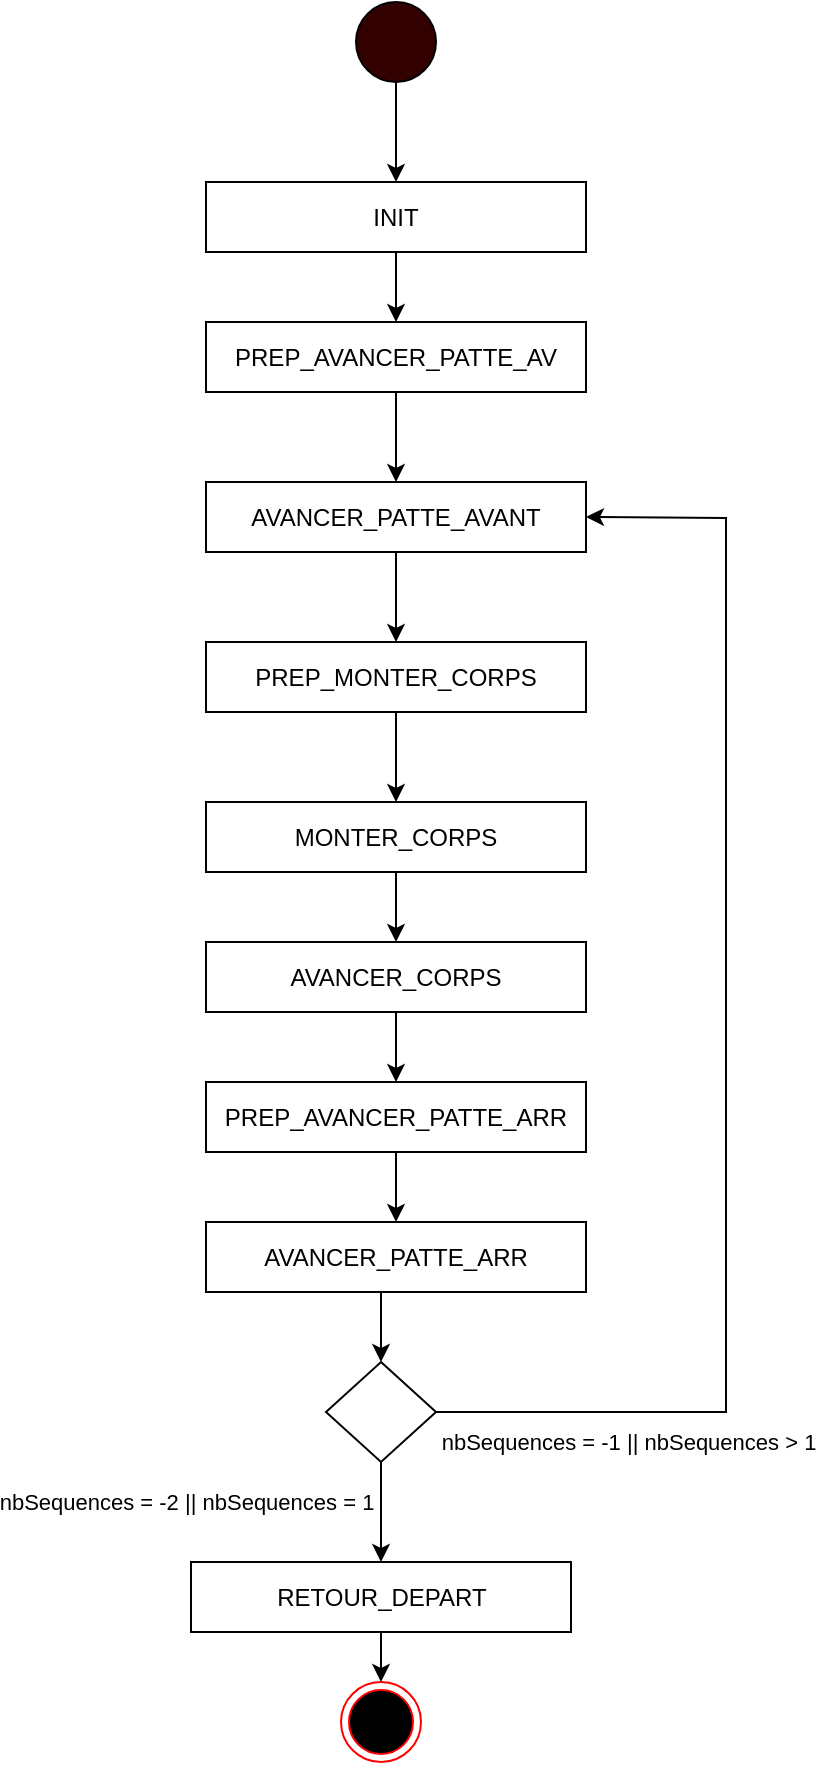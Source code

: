 <mxfile version="21.1.7" type="device">
  <diagram name="Page-1" id="2YBvvXClWsGukQMizWep">
    <mxGraphModel dx="1290" dy="549" grid="1" gridSize="10" guides="1" tooltips="1" connect="1" arrows="1" fold="1" page="1" pageScale="1" pageWidth="850" pageHeight="1100" math="0" shadow="0">
      <root>
        <mxCell id="0" />
        <mxCell id="1" parent="0" />
        <mxCell id="gy3vj8X83Pvl8vlX3r9X-1" value="" style="ellipse;whiteSpace=wrap;html=1;aspect=fixed;fillColor=#330000;" parent="1" vertex="1">
          <mxGeometry x="255" y="40" width="40" height="40" as="geometry" />
        </mxCell>
        <mxCell id="gy3vj8X83Pvl8vlX3r9X-4" value="" style="ellipse;html=1;shape=endState;fillColor=#000000;strokeColor=#ff0000;" parent="1" vertex="1">
          <mxGeometry x="247.5" y="880" width="40" height="40" as="geometry" />
        </mxCell>
        <mxCell id="gy3vj8X83Pvl8vlX3r9X-5" value="INIT" style="rounded=0;whiteSpace=wrap;html=1;" parent="1" vertex="1">
          <mxGeometry x="180" y="130" width="190" height="35" as="geometry" />
        </mxCell>
        <mxCell id="gy3vj8X83Pvl8vlX3r9X-7" value="PREP_AVANCER_PATTE_AV" style="rounded=0;whiteSpace=wrap;html=1;" parent="1" vertex="1">
          <mxGeometry x="180" y="200" width="190" height="35" as="geometry" />
        </mxCell>
        <mxCell id="gy3vj8X83Pvl8vlX3r9X-10" value="AVANCER_PATTE_AVANT" style="rounded=0;whiteSpace=wrap;html=1;" parent="1" vertex="1">
          <mxGeometry x="180" y="280" width="190" height="35" as="geometry" />
        </mxCell>
        <mxCell id="gy3vj8X83Pvl8vlX3r9X-11" value="PREP_MONTER_CORPS" style="rounded=0;whiteSpace=wrap;html=1;" parent="1" vertex="1">
          <mxGeometry x="180" y="360" width="190" height="35" as="geometry" />
        </mxCell>
        <mxCell id="gy3vj8X83Pvl8vlX3r9X-12" value="MONTER_CORPS" style="rounded=0;whiteSpace=wrap;html=1;" parent="1" vertex="1">
          <mxGeometry x="180" y="440" width="190" height="35" as="geometry" />
        </mxCell>
        <mxCell id="gy3vj8X83Pvl8vlX3r9X-13" value="AVANCER_CORPS" style="rounded=0;whiteSpace=wrap;html=1;" parent="1" vertex="1">
          <mxGeometry x="180" y="510" width="190" height="35" as="geometry" />
        </mxCell>
        <mxCell id="gy3vj8X83Pvl8vlX3r9X-14" value="PREP_AVANCER_PATTE_ARR" style="rounded=0;whiteSpace=wrap;html=1;" parent="1" vertex="1">
          <mxGeometry x="180" y="580" width="190" height="35" as="geometry" />
        </mxCell>
        <mxCell id="gy3vj8X83Pvl8vlX3r9X-29" style="edgeStyle=orthogonalEdgeStyle;rounded=0;orthogonalLoop=1;jettySize=auto;html=1;exitX=0.5;exitY=1;exitDx=0;exitDy=0;entryX=0.5;entryY=0;entryDx=0;entryDy=0;" parent="1" source="gy3vj8X83Pvl8vlX3r9X-15" target="gy3vj8X83Pvl8vlX3r9X-28" edge="1">
          <mxGeometry relative="1" as="geometry" />
        </mxCell>
        <mxCell id="gy3vj8X83Pvl8vlX3r9X-15" value="AVANCER_PATTE_ARR" style="rounded=0;whiteSpace=wrap;html=1;" parent="1" vertex="1">
          <mxGeometry x="180" y="650" width="190" height="35" as="geometry" />
        </mxCell>
        <mxCell id="gy3vj8X83Pvl8vlX3r9X-16" value="RETOUR_DEPART" style="rounded=0;whiteSpace=wrap;html=1;" parent="1" vertex="1">
          <mxGeometry x="172.5" y="820" width="190" height="35" as="geometry" />
        </mxCell>
        <mxCell id="gy3vj8X83Pvl8vlX3r9X-17" value="" style="endArrow=classic;html=1;rounded=0;exitX=0.5;exitY=1;exitDx=0;exitDy=0;entryX=0.5;entryY=0;entryDx=0;entryDy=0;" parent="1" source="gy3vj8X83Pvl8vlX3r9X-1" target="gy3vj8X83Pvl8vlX3r9X-5" edge="1">
          <mxGeometry width="50" height="50" relative="1" as="geometry">
            <mxPoint x="410" y="110" as="sourcePoint" />
            <mxPoint x="460" y="60" as="targetPoint" />
          </mxGeometry>
        </mxCell>
        <mxCell id="gy3vj8X83Pvl8vlX3r9X-18" value="" style="endArrow=classic;html=1;rounded=0;entryX=0.5;entryY=0;entryDx=0;entryDy=0;exitX=0.5;exitY=1;exitDx=0;exitDy=0;" parent="1" source="gy3vj8X83Pvl8vlX3r9X-16" target="gy3vj8X83Pvl8vlX3r9X-4" edge="1">
          <mxGeometry width="50" height="50" relative="1" as="geometry">
            <mxPoint x="407.5" y="770" as="sourcePoint" />
            <mxPoint x="457.5" y="720" as="targetPoint" />
          </mxGeometry>
        </mxCell>
        <mxCell id="gy3vj8X83Pvl8vlX3r9X-19" value="" style="endArrow=classic;html=1;rounded=0;exitX=0.5;exitY=1;exitDx=0;exitDy=0;entryX=0.5;entryY=0;entryDx=0;entryDy=0;" parent="1" source="gy3vj8X83Pvl8vlX3r9X-5" target="gy3vj8X83Pvl8vlX3r9X-7" edge="1">
          <mxGeometry width="50" height="50" relative="1" as="geometry">
            <mxPoint x="430" y="90" as="sourcePoint" />
            <mxPoint x="480" y="40" as="targetPoint" />
          </mxGeometry>
        </mxCell>
        <mxCell id="gy3vj8X83Pvl8vlX3r9X-20" value="" style="endArrow=classic;html=1;rounded=0;exitX=0.5;exitY=1;exitDx=0;exitDy=0;entryX=0.5;entryY=0;entryDx=0;entryDy=0;" parent="1" source="gy3vj8X83Pvl8vlX3r9X-7" target="gy3vj8X83Pvl8vlX3r9X-10" edge="1">
          <mxGeometry width="50" height="50" relative="1" as="geometry">
            <mxPoint x="285" y="175" as="sourcePoint" />
            <mxPoint x="285" y="210" as="targetPoint" />
          </mxGeometry>
        </mxCell>
        <mxCell id="gy3vj8X83Pvl8vlX3r9X-21" value="" style="endArrow=classic;html=1;rounded=0;exitX=0.5;exitY=1;exitDx=0;exitDy=0;entryX=0.5;entryY=0;entryDx=0;entryDy=0;" parent="1" source="gy3vj8X83Pvl8vlX3r9X-10" target="gy3vj8X83Pvl8vlX3r9X-11" edge="1">
          <mxGeometry width="50" height="50" relative="1" as="geometry">
            <mxPoint x="295" y="185" as="sourcePoint" />
            <mxPoint x="295" y="220" as="targetPoint" />
          </mxGeometry>
        </mxCell>
        <mxCell id="gy3vj8X83Pvl8vlX3r9X-22" value="" style="endArrow=classic;html=1;rounded=0;exitX=0.5;exitY=1;exitDx=0;exitDy=0;entryX=0.5;entryY=0;entryDx=0;entryDy=0;" parent="1" source="gy3vj8X83Pvl8vlX3r9X-11" target="gy3vj8X83Pvl8vlX3r9X-12" edge="1">
          <mxGeometry width="50" height="50" relative="1" as="geometry">
            <mxPoint x="305" y="195" as="sourcePoint" />
            <mxPoint x="305" y="230" as="targetPoint" />
          </mxGeometry>
        </mxCell>
        <mxCell id="gy3vj8X83Pvl8vlX3r9X-23" value="" style="endArrow=classic;html=1;rounded=0;exitX=0.5;exitY=1;exitDx=0;exitDy=0;entryX=0.5;entryY=0;entryDx=0;entryDy=0;" parent="1" source="gy3vj8X83Pvl8vlX3r9X-12" target="gy3vj8X83Pvl8vlX3r9X-13" edge="1">
          <mxGeometry width="50" height="50" relative="1" as="geometry">
            <mxPoint x="315" y="205" as="sourcePoint" />
            <mxPoint x="315" y="240" as="targetPoint" />
          </mxGeometry>
        </mxCell>
        <mxCell id="gy3vj8X83Pvl8vlX3r9X-24" value="" style="endArrow=classic;html=1;rounded=0;entryX=0.5;entryY=0;entryDx=0;entryDy=0;exitX=0.5;exitY=1;exitDx=0;exitDy=0;" parent="1" source="gy3vj8X83Pvl8vlX3r9X-13" target="gy3vj8X83Pvl8vlX3r9X-14" edge="1">
          <mxGeometry width="50" height="50" relative="1" as="geometry">
            <mxPoint x="410" y="560" as="sourcePoint" />
            <mxPoint x="285" y="520" as="targetPoint" />
          </mxGeometry>
        </mxCell>
        <mxCell id="gy3vj8X83Pvl8vlX3r9X-25" value="" style="endArrow=classic;html=1;rounded=0;exitX=0.5;exitY=1;exitDx=0;exitDy=0;entryX=0.5;entryY=0;entryDx=0;entryDy=0;" parent="1" source="gy3vj8X83Pvl8vlX3r9X-14" target="gy3vj8X83Pvl8vlX3r9X-15" edge="1">
          <mxGeometry width="50" height="50" relative="1" as="geometry">
            <mxPoint x="295" y="495" as="sourcePoint" />
            <mxPoint x="295" y="530" as="targetPoint" />
          </mxGeometry>
        </mxCell>
        <mxCell id="gy3vj8X83Pvl8vlX3r9X-27" value="" style="endArrow=classic;html=1;rounded=0;exitX=1;exitY=0.5;exitDx=0;exitDy=0;entryX=1;entryY=0.5;entryDx=0;entryDy=0;" parent="1" source="gy3vj8X83Pvl8vlX3r9X-28" target="gy3vj8X83Pvl8vlX3r9X-10" edge="1">
          <mxGeometry width="50" height="50" relative="1" as="geometry">
            <mxPoint x="500" y="570" as="sourcePoint" />
            <mxPoint x="440" y="218.4" as="targetPoint" />
            <Array as="points">
              <mxPoint x="440" y="745" />
              <mxPoint x="440" y="298" />
            </Array>
          </mxGeometry>
        </mxCell>
        <mxCell id="gy3vj8X83Pvl8vlX3r9X-31" value="nbSequences = -1 || nbSequences &amp;gt; 1" style="edgeLabel;html=1;align=center;verticalAlign=middle;resizable=0;points=[];" parent="gy3vj8X83Pvl8vlX3r9X-27" vertex="1" connectable="0">
          <mxGeometry x="-0.835" y="2" relative="1" as="geometry">
            <mxPoint x="41" y="17" as="offset" />
          </mxGeometry>
        </mxCell>
        <mxCell id="gy3vj8X83Pvl8vlX3r9X-30" style="edgeStyle=orthogonalEdgeStyle;rounded=0;orthogonalLoop=1;jettySize=auto;html=1;exitX=0.5;exitY=1;exitDx=0;exitDy=0;entryX=0.5;entryY=0;entryDx=0;entryDy=0;" parent="1" source="gy3vj8X83Pvl8vlX3r9X-28" target="gy3vj8X83Pvl8vlX3r9X-16" edge="1">
          <mxGeometry relative="1" as="geometry" />
        </mxCell>
        <mxCell id="gy3vj8X83Pvl8vlX3r9X-28" value="" style="rhombus;whiteSpace=wrap;html=1;" parent="1" vertex="1">
          <mxGeometry x="240" y="720" width="55" height="50" as="geometry" />
        </mxCell>
        <mxCell id="gy3vj8X83Pvl8vlX3r9X-33" value="nbSequences = -2 || nbSequences = 1" style="edgeLabel;html=1;align=center;verticalAlign=middle;resizable=0;points=[];" parent="1" vertex="1" connectable="0">
          <mxGeometry x="170.003" y="790" as="geometry" />
        </mxCell>
      </root>
    </mxGraphModel>
  </diagram>
</mxfile>
